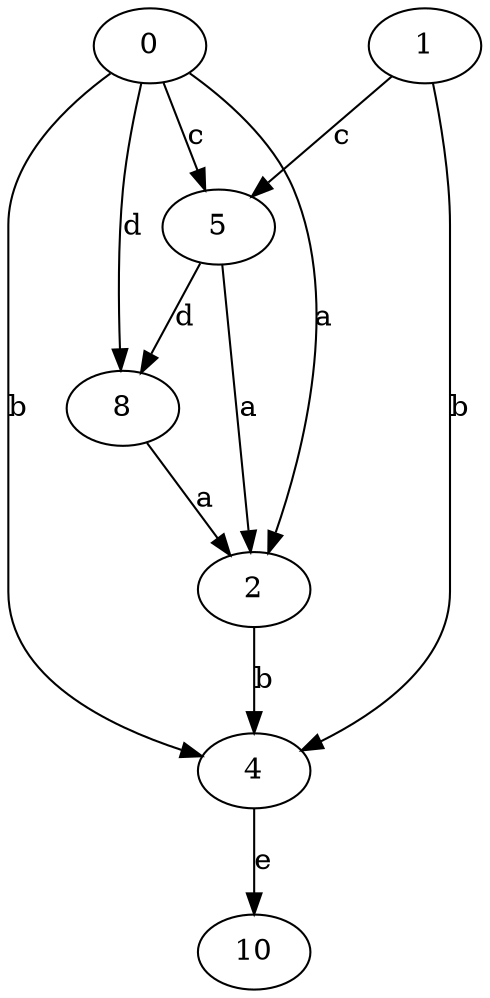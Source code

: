 strict digraph  {
0;
1;
2;
4;
5;
8;
10;
0 -> 2  [label=a];
0 -> 4  [label=b];
0 -> 5  [label=c];
0 -> 8  [label=d];
1 -> 4  [label=b];
1 -> 5  [label=c];
2 -> 4  [label=b];
4 -> 10  [label=e];
5 -> 2  [label=a];
5 -> 8  [label=d];
8 -> 2  [label=a];
}
